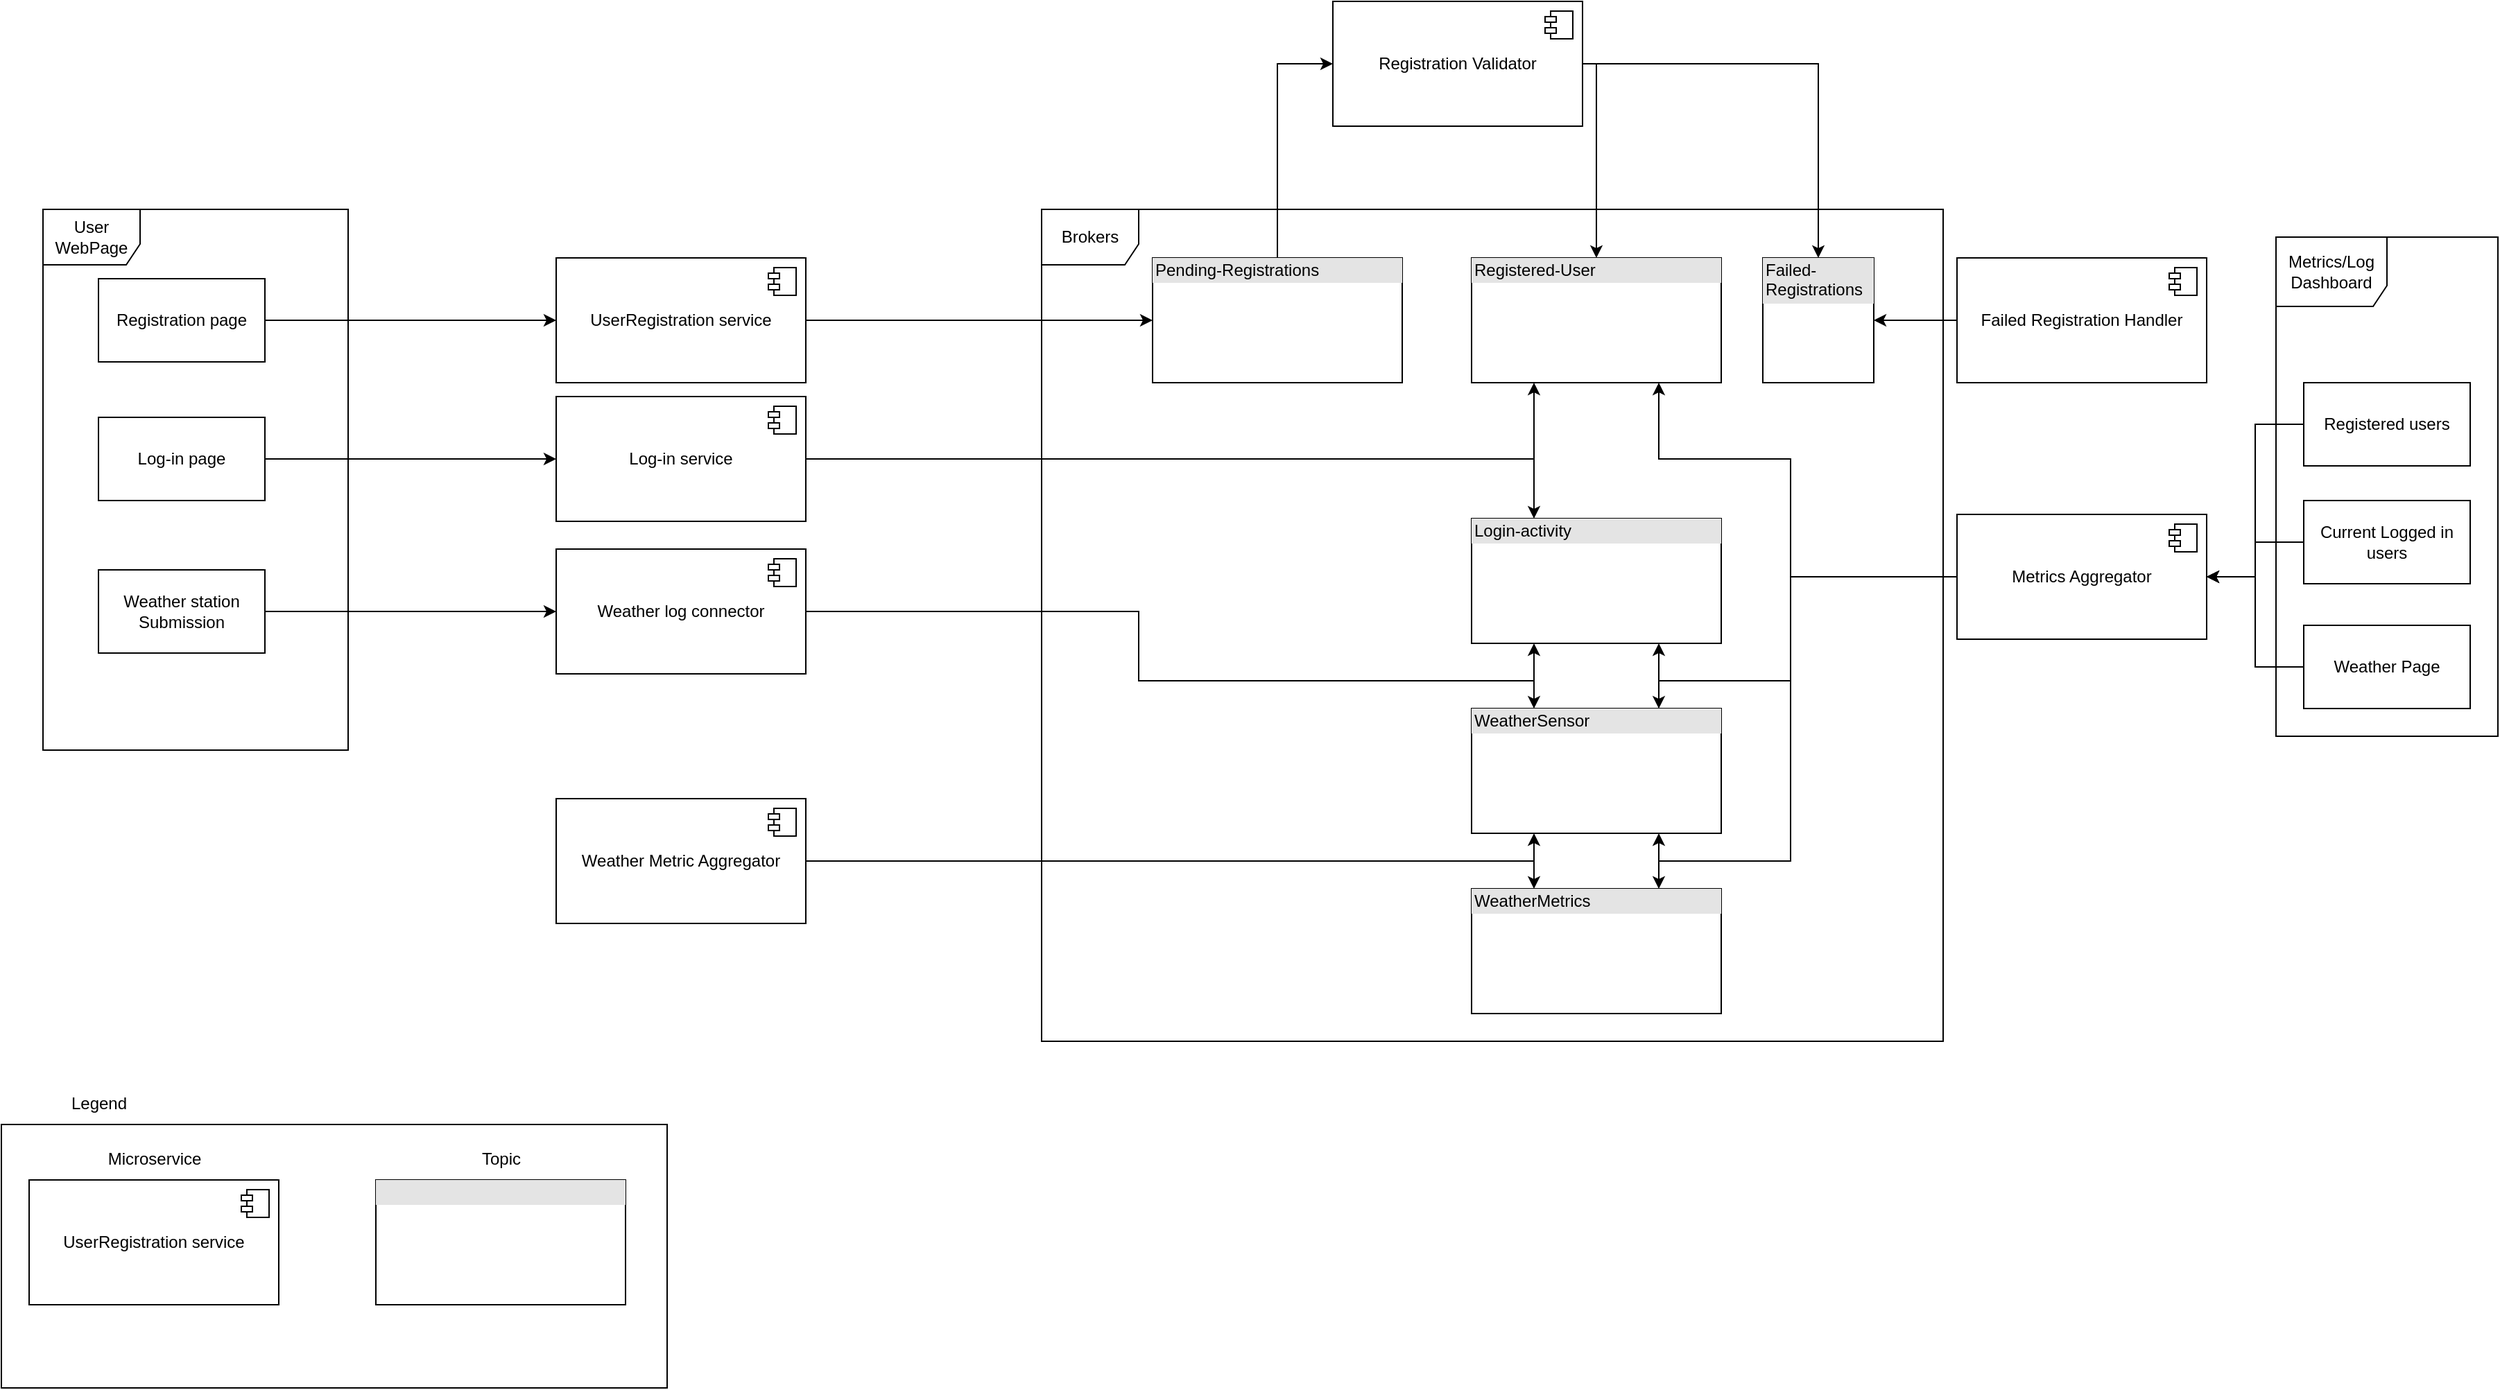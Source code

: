 <mxfile version="21.3.4" type="github" pages="2">
  <diagram name="High-level architecture" id="o5KW_gmwK14Dazc9Kt1i">
    <mxGraphModel dx="2280" dy="1653" grid="1" gridSize="10" guides="1" tooltips="1" connect="1" arrows="1" fold="1" page="1" pageScale="1" pageWidth="850" pageHeight="1100" math="0" shadow="0">
      <root>
        <mxCell id="0" />
        <mxCell id="1" parent="0" />
        <mxCell id="taIFqjmm-IjXkgndWMbO-48" value="" style="rounded=0;whiteSpace=wrap;html=1;" parent="1" vertex="1">
          <mxGeometry x="-350" y="720" width="480" height="190" as="geometry" />
        </mxCell>
        <mxCell id="taIFqjmm-IjXkgndWMbO-28" style="edgeStyle=orthogonalEdgeStyle;rounded=0;orthogonalLoop=1;jettySize=auto;html=1;entryX=0;entryY=0.5;entryDx=0;entryDy=0;" parent="1" source="taIFqjmm-IjXkgndWMbO-4" target="taIFqjmm-IjXkgndWMbO-26" edge="1">
          <mxGeometry relative="1" as="geometry" />
        </mxCell>
        <mxCell id="taIFqjmm-IjXkgndWMbO-4" value="UserRegistration service" style="html=1;dropTarget=0;whiteSpace=wrap;" parent="1" vertex="1">
          <mxGeometry x="50" y="95" width="180" height="90" as="geometry" />
        </mxCell>
        <mxCell id="taIFqjmm-IjXkgndWMbO-5" value="" style="shape=module;jettyWidth=8;jettyHeight=4;" parent="taIFqjmm-IjXkgndWMbO-4" vertex="1">
          <mxGeometry x="1" width="20" height="20" relative="1" as="geometry">
            <mxPoint x="-27" y="7" as="offset" />
          </mxGeometry>
        </mxCell>
        <mxCell id="taIFqjmm-IjXkgndWMbO-34" style="edgeStyle=orthogonalEdgeStyle;rounded=0;orthogonalLoop=1;jettySize=auto;html=1;entryX=0.25;entryY=1;entryDx=0;entryDy=0;" parent="1" source="taIFqjmm-IjXkgndWMbO-6" target="taIFqjmm-IjXkgndWMbO-27" edge="1">
          <mxGeometry relative="1" as="geometry">
            <Array as="points">
              <mxPoint x="755" y="240" />
            </Array>
          </mxGeometry>
        </mxCell>
        <mxCell id="taIFqjmm-IjXkgndWMbO-36" style="edgeStyle=orthogonalEdgeStyle;rounded=0;orthogonalLoop=1;jettySize=auto;html=1;entryX=0.25;entryY=0;entryDx=0;entryDy=0;" parent="1" source="taIFqjmm-IjXkgndWMbO-6" target="taIFqjmm-IjXkgndWMbO-35" edge="1">
          <mxGeometry relative="1" as="geometry" />
        </mxCell>
        <mxCell id="taIFqjmm-IjXkgndWMbO-6" value="Log-in service" style="html=1;dropTarget=0;whiteSpace=wrap;" parent="1" vertex="1">
          <mxGeometry x="50" y="195" width="180" height="90" as="geometry" />
        </mxCell>
        <mxCell id="taIFqjmm-IjXkgndWMbO-7" value="" style="shape=module;jettyWidth=8;jettyHeight=4;" parent="taIFqjmm-IjXkgndWMbO-6" vertex="1">
          <mxGeometry x="1" width="20" height="20" relative="1" as="geometry">
            <mxPoint x="-27" y="7" as="offset" />
          </mxGeometry>
        </mxCell>
        <mxCell id="taIFqjmm-IjXkgndWMbO-9" value="User&lt;br&gt;WebPage" style="shape=umlFrame;whiteSpace=wrap;html=1;pointerEvents=0;width=70;height=40;" parent="1" vertex="1">
          <mxGeometry x="-320" y="60" width="220" height="390" as="geometry" />
        </mxCell>
        <mxCell id="taIFqjmm-IjXkgndWMbO-18" style="edgeStyle=orthogonalEdgeStyle;rounded=0;orthogonalLoop=1;jettySize=auto;html=1;" parent="1" source="taIFqjmm-IjXkgndWMbO-10" target="taIFqjmm-IjXkgndWMbO-4" edge="1">
          <mxGeometry relative="1" as="geometry" />
        </mxCell>
        <mxCell id="taIFqjmm-IjXkgndWMbO-10" value="Registration page" style="rounded=0;whiteSpace=wrap;html=1;" parent="1" vertex="1">
          <mxGeometry x="-280" y="110" width="120" height="60" as="geometry" />
        </mxCell>
        <mxCell id="taIFqjmm-IjXkgndWMbO-11" value="Metrics/Log&lt;br&gt;Dashboard" style="shape=umlFrame;whiteSpace=wrap;html=1;pointerEvents=0;width=80;height=50;" parent="1" vertex="1">
          <mxGeometry x="1290" y="80" width="160" height="360" as="geometry" />
        </mxCell>
        <mxCell id="taIFqjmm-IjXkgndWMbO-17" style="edgeStyle=orthogonalEdgeStyle;rounded=0;orthogonalLoop=1;jettySize=auto;html=1;entryX=0;entryY=0.5;entryDx=0;entryDy=0;" parent="1" source="taIFqjmm-IjXkgndWMbO-12" target="taIFqjmm-IjXkgndWMbO-6" edge="1">
          <mxGeometry relative="1" as="geometry" />
        </mxCell>
        <mxCell id="taIFqjmm-IjXkgndWMbO-12" value="Log-in page" style="rounded=0;whiteSpace=wrap;html=1;" parent="1" vertex="1">
          <mxGeometry x="-280" y="210" width="120" height="60" as="geometry" />
        </mxCell>
        <mxCell id="taIFqjmm-IjXkgndWMbO-16" style="edgeStyle=orthogonalEdgeStyle;rounded=0;orthogonalLoop=1;jettySize=auto;html=1;" parent="1" source="taIFqjmm-IjXkgndWMbO-13" target="taIFqjmm-IjXkgndWMbO-14" edge="1">
          <mxGeometry relative="1" as="geometry" />
        </mxCell>
        <mxCell id="taIFqjmm-IjXkgndWMbO-13" value="Weather station Submission" style="rounded=0;whiteSpace=wrap;html=1;" parent="1" vertex="1">
          <mxGeometry x="-280" y="320" width="120" height="60" as="geometry" />
        </mxCell>
        <mxCell id="taIFqjmm-IjXkgndWMbO-38" style="edgeStyle=orthogonalEdgeStyle;rounded=0;orthogonalLoop=1;jettySize=auto;html=1;entryX=0.25;entryY=1;entryDx=0;entryDy=0;" parent="1" source="taIFqjmm-IjXkgndWMbO-14" target="taIFqjmm-IjXkgndWMbO-35" edge="1">
          <mxGeometry relative="1" as="geometry">
            <Array as="points">
              <mxPoint x="470" y="350" />
              <mxPoint x="470" y="400" />
              <mxPoint x="755" y="400" />
            </Array>
          </mxGeometry>
        </mxCell>
        <mxCell id="taIFqjmm-IjXkgndWMbO-39" style="edgeStyle=orthogonalEdgeStyle;rounded=0;orthogonalLoop=1;jettySize=auto;html=1;entryX=0.25;entryY=0;entryDx=0;entryDy=0;" parent="1" source="taIFqjmm-IjXkgndWMbO-14" target="taIFqjmm-IjXkgndWMbO-37" edge="1">
          <mxGeometry relative="1" as="geometry">
            <Array as="points">
              <mxPoint x="470" y="350" />
              <mxPoint x="470" y="400" />
              <mxPoint x="755" y="400" />
            </Array>
          </mxGeometry>
        </mxCell>
        <mxCell id="taIFqjmm-IjXkgndWMbO-14" value="Weather log connector" style="html=1;dropTarget=0;whiteSpace=wrap;" parent="1" vertex="1">
          <mxGeometry x="50" y="305" width="180" height="90" as="geometry" />
        </mxCell>
        <mxCell id="taIFqjmm-IjXkgndWMbO-15" value="" style="shape=module;jettyWidth=8;jettyHeight=4;" parent="taIFqjmm-IjXkgndWMbO-14" vertex="1">
          <mxGeometry x="1" width="20" height="20" relative="1" as="geometry">
            <mxPoint x="-27" y="7" as="offset" />
          </mxGeometry>
        </mxCell>
        <mxCell id="taIFqjmm-IjXkgndWMbO-19" value="&lt;div style=&quot;box-sizing:border-box;width:100%;background:#e4e4e4;padding:2px;&quot;&gt;&lt;br&gt;&lt;/div&gt;" style="verticalAlign=top;align=left;overflow=fill;html=1;whiteSpace=wrap;" parent="1" vertex="1">
          <mxGeometry x="-80" y="760" width="180" height="90" as="geometry" />
        </mxCell>
        <mxCell id="taIFqjmm-IjXkgndWMbO-20" value="UserRegistration service" style="html=1;dropTarget=0;whiteSpace=wrap;" parent="1" vertex="1">
          <mxGeometry x="-330" y="760" width="180" height="90" as="geometry" />
        </mxCell>
        <mxCell id="taIFqjmm-IjXkgndWMbO-21" value="" style="shape=module;jettyWidth=8;jettyHeight=4;" parent="taIFqjmm-IjXkgndWMbO-20" vertex="1">
          <mxGeometry x="1" width="20" height="20" relative="1" as="geometry">
            <mxPoint x="-27" y="7" as="offset" />
          </mxGeometry>
        </mxCell>
        <mxCell id="taIFqjmm-IjXkgndWMbO-22" value="Topic" style="text;html=1;align=center;verticalAlign=middle;resizable=0;points=[];autosize=1;strokeColor=none;fillColor=none;" parent="1" vertex="1">
          <mxGeometry x="-15" y="730" width="50" height="30" as="geometry" />
        </mxCell>
        <mxCell id="taIFqjmm-IjXkgndWMbO-23" value="Microservice" style="text;html=1;align=center;verticalAlign=middle;resizable=0;points=[];autosize=1;strokeColor=none;fillColor=none;" parent="1" vertex="1">
          <mxGeometry x="-285" y="730" width="90" height="30" as="geometry" />
        </mxCell>
        <mxCell id="taIFqjmm-IjXkgndWMbO-25" value="Brokers" style="shape=umlFrame;whiteSpace=wrap;html=1;pointerEvents=0;width=70;height=40;" parent="1" vertex="1">
          <mxGeometry x="400" y="60" width="650" height="600" as="geometry" />
        </mxCell>
        <mxCell id="taIFqjmm-IjXkgndWMbO-31" style="edgeStyle=orthogonalEdgeStyle;rounded=0;orthogonalLoop=1;jettySize=auto;html=1;entryX=0;entryY=0.5;entryDx=0;entryDy=0;" parent="1" source="taIFqjmm-IjXkgndWMbO-26" target="taIFqjmm-IjXkgndWMbO-29" edge="1">
          <mxGeometry relative="1" as="geometry" />
        </mxCell>
        <mxCell id="taIFqjmm-IjXkgndWMbO-26" value="&lt;div style=&quot;box-sizing:border-box;width:100%;background:#e4e4e4;padding:2px;&quot;&gt;Pending-Registrations&lt;/div&gt;" style="verticalAlign=top;align=left;overflow=fill;html=1;whiteSpace=wrap;" parent="1" vertex="1">
          <mxGeometry x="480" y="95" width="180" height="90" as="geometry" />
        </mxCell>
        <mxCell id="taIFqjmm-IjXkgndWMbO-27" value="&lt;div style=&quot;box-sizing:border-box;width:100%;background:#e4e4e4;padding:2px;&quot;&gt;Registered-User&lt;/div&gt;" style="verticalAlign=top;align=left;overflow=fill;html=1;whiteSpace=wrap;" parent="1" vertex="1">
          <mxGeometry x="710" y="95" width="180" height="90" as="geometry" />
        </mxCell>
        <mxCell id="taIFqjmm-IjXkgndWMbO-32" style="edgeStyle=orthogonalEdgeStyle;rounded=0;orthogonalLoop=1;jettySize=auto;html=1;" parent="1" source="taIFqjmm-IjXkgndWMbO-29" target="taIFqjmm-IjXkgndWMbO-27" edge="1">
          <mxGeometry relative="1" as="geometry">
            <Array as="points">
              <mxPoint x="800" y="-45" />
            </Array>
          </mxGeometry>
        </mxCell>
        <mxCell id="P2h2nq67WLhF7IXcXq87-2" style="edgeStyle=orthogonalEdgeStyle;rounded=0;orthogonalLoop=1;jettySize=auto;html=1;entryX=0.5;entryY=0;entryDx=0;entryDy=0;" edge="1" parent="1" source="taIFqjmm-IjXkgndWMbO-29" target="P2h2nq67WLhF7IXcXq87-1">
          <mxGeometry relative="1" as="geometry" />
        </mxCell>
        <mxCell id="taIFqjmm-IjXkgndWMbO-29" value="Registration Validator" style="html=1;dropTarget=0;whiteSpace=wrap;" parent="1" vertex="1">
          <mxGeometry x="610" y="-90" width="180" height="90" as="geometry" />
        </mxCell>
        <mxCell id="taIFqjmm-IjXkgndWMbO-30" value="" style="shape=module;jettyWidth=8;jettyHeight=4;" parent="taIFqjmm-IjXkgndWMbO-29" vertex="1">
          <mxGeometry x="1" width="20" height="20" relative="1" as="geometry">
            <mxPoint x="-27" y="7" as="offset" />
          </mxGeometry>
        </mxCell>
        <mxCell id="taIFqjmm-IjXkgndWMbO-35" value="&lt;div style=&quot;box-sizing:border-box;width:100%;background:#e4e4e4;padding:2px;&quot;&gt;Login-activity&lt;/div&gt;" style="verticalAlign=top;align=left;overflow=fill;html=1;whiteSpace=wrap;" parent="1" vertex="1">
          <mxGeometry x="710" y="283" width="180" height="90" as="geometry" />
        </mxCell>
        <mxCell id="taIFqjmm-IjXkgndWMbO-37" value="&lt;div style=&quot;box-sizing:border-box;width:100%;background:#e4e4e4;padding:2px;&quot;&gt;WeatherSensor&lt;/div&gt;" style="verticalAlign=top;align=left;overflow=fill;html=1;whiteSpace=wrap;" parent="1" vertex="1">
          <mxGeometry x="710" y="420" width="180" height="90" as="geometry" />
        </mxCell>
        <mxCell id="taIFqjmm-IjXkgndWMbO-42" style="edgeStyle=orthogonalEdgeStyle;rounded=0;orthogonalLoop=1;jettySize=auto;html=1;entryX=0.75;entryY=0;entryDx=0;entryDy=0;" parent="1" source="taIFqjmm-IjXkgndWMbO-40" target="taIFqjmm-IjXkgndWMbO-37" edge="1">
          <mxGeometry relative="1" as="geometry">
            <Array as="points">
              <mxPoint x="940" y="325" />
              <mxPoint x="940" y="400" />
              <mxPoint x="845" y="400" />
            </Array>
          </mxGeometry>
        </mxCell>
        <mxCell id="taIFqjmm-IjXkgndWMbO-43" style="edgeStyle=orthogonalEdgeStyle;rounded=0;orthogonalLoop=1;jettySize=auto;html=1;entryX=0.75;entryY=1;entryDx=0;entryDy=0;" parent="1" source="taIFqjmm-IjXkgndWMbO-40" target="taIFqjmm-IjXkgndWMbO-35" edge="1">
          <mxGeometry relative="1" as="geometry">
            <Array as="points">
              <mxPoint x="940" y="325" />
              <mxPoint x="940" y="400" />
              <mxPoint x="845" y="400" />
            </Array>
          </mxGeometry>
        </mxCell>
        <mxCell id="taIFqjmm-IjXkgndWMbO-44" style="edgeStyle=orthogonalEdgeStyle;rounded=0;orthogonalLoop=1;jettySize=auto;html=1;entryX=0.75;entryY=1;entryDx=0;entryDy=0;" parent="1" source="taIFqjmm-IjXkgndWMbO-40" target="taIFqjmm-IjXkgndWMbO-27" edge="1">
          <mxGeometry relative="1" as="geometry">
            <Array as="points">
              <mxPoint x="940" y="325" />
              <mxPoint x="940" y="240" />
              <mxPoint x="845" y="240" />
            </Array>
          </mxGeometry>
        </mxCell>
        <mxCell id="h68zcc7ItVI-fthzScfV-8" style="edgeStyle=orthogonalEdgeStyle;rounded=0;orthogonalLoop=1;jettySize=auto;html=1;entryX=0.75;entryY=0;entryDx=0;entryDy=0;" edge="1" parent="1" source="taIFqjmm-IjXkgndWMbO-40" target="h68zcc7ItVI-fthzScfV-3">
          <mxGeometry relative="1" as="geometry">
            <Array as="points">
              <mxPoint x="940" y="325" />
              <mxPoint x="940" y="530" />
              <mxPoint x="845" y="530" />
            </Array>
          </mxGeometry>
        </mxCell>
        <mxCell id="h68zcc7ItVI-fthzScfV-9" style="edgeStyle=orthogonalEdgeStyle;rounded=0;orthogonalLoop=1;jettySize=auto;html=1;entryX=0.75;entryY=1;entryDx=0;entryDy=0;" edge="1" parent="1" source="taIFqjmm-IjXkgndWMbO-40" target="taIFqjmm-IjXkgndWMbO-37">
          <mxGeometry relative="1" as="geometry">
            <Array as="points">
              <mxPoint x="940" y="325" />
              <mxPoint x="940" y="530" />
              <mxPoint x="845" y="530" />
            </Array>
          </mxGeometry>
        </mxCell>
        <mxCell id="taIFqjmm-IjXkgndWMbO-40" value="Metrics Aggregator" style="html=1;dropTarget=0;whiteSpace=wrap;" parent="1" vertex="1">
          <mxGeometry x="1060" y="280" width="180" height="90" as="geometry" />
        </mxCell>
        <mxCell id="taIFqjmm-IjXkgndWMbO-41" value="" style="shape=module;jettyWidth=8;jettyHeight=4;" parent="taIFqjmm-IjXkgndWMbO-40" vertex="1">
          <mxGeometry x="1" width="20" height="20" relative="1" as="geometry">
            <mxPoint x="-27" y="7" as="offset" />
          </mxGeometry>
        </mxCell>
        <mxCell id="taIFqjmm-IjXkgndWMbO-53" style="edgeStyle=orthogonalEdgeStyle;rounded=0;orthogonalLoop=1;jettySize=auto;html=1;entryX=1;entryY=0.5;entryDx=0;entryDy=0;" parent="1" source="taIFqjmm-IjXkgndWMbO-45" target="taIFqjmm-IjXkgndWMbO-40" edge="1">
          <mxGeometry relative="1" as="geometry" />
        </mxCell>
        <mxCell id="taIFqjmm-IjXkgndWMbO-45" value="Weather Page" style="rounded=0;whiteSpace=wrap;html=1;" parent="1" vertex="1">
          <mxGeometry x="1310" y="360" width="120" height="60" as="geometry" />
        </mxCell>
        <mxCell id="taIFqjmm-IjXkgndWMbO-52" style="edgeStyle=orthogonalEdgeStyle;rounded=0;orthogonalLoop=1;jettySize=auto;html=1;entryX=1;entryY=0.5;entryDx=0;entryDy=0;" parent="1" source="taIFqjmm-IjXkgndWMbO-46" target="taIFqjmm-IjXkgndWMbO-40" edge="1">
          <mxGeometry relative="1" as="geometry" />
        </mxCell>
        <mxCell id="taIFqjmm-IjXkgndWMbO-46" value="Current Logged in users" style="rounded=0;whiteSpace=wrap;html=1;" parent="1" vertex="1">
          <mxGeometry x="1310" y="270" width="120" height="60" as="geometry" />
        </mxCell>
        <mxCell id="taIFqjmm-IjXkgndWMbO-51" style="edgeStyle=orthogonalEdgeStyle;rounded=0;orthogonalLoop=1;jettySize=auto;html=1;entryX=1;entryY=0.5;entryDx=0;entryDy=0;" parent="1" source="taIFqjmm-IjXkgndWMbO-47" target="taIFqjmm-IjXkgndWMbO-40" edge="1">
          <mxGeometry relative="1" as="geometry" />
        </mxCell>
        <mxCell id="taIFqjmm-IjXkgndWMbO-47" value="Registered users" style="rounded=0;whiteSpace=wrap;html=1;" parent="1" vertex="1">
          <mxGeometry x="1310" y="185" width="120" height="60" as="geometry" />
        </mxCell>
        <mxCell id="taIFqjmm-IjXkgndWMbO-49" value="Legend" style="text;html=1;align=center;verticalAlign=middle;resizable=0;points=[];autosize=1;strokeColor=none;fillColor=none;" parent="1" vertex="1">
          <mxGeometry x="-310" y="690" width="60" height="30" as="geometry" />
        </mxCell>
        <mxCell id="h68zcc7ItVI-fthzScfV-6" style="edgeStyle=orthogonalEdgeStyle;rounded=0;orthogonalLoop=1;jettySize=auto;html=1;entryX=0.25;entryY=0;entryDx=0;entryDy=0;" edge="1" parent="1" source="h68zcc7ItVI-fthzScfV-1" target="h68zcc7ItVI-fthzScfV-3">
          <mxGeometry relative="1" as="geometry" />
        </mxCell>
        <mxCell id="h68zcc7ItVI-fthzScfV-7" style="edgeStyle=orthogonalEdgeStyle;rounded=0;orthogonalLoop=1;jettySize=auto;html=1;entryX=0.25;entryY=1;entryDx=0;entryDy=0;" edge="1" parent="1" source="h68zcc7ItVI-fthzScfV-1" target="taIFqjmm-IjXkgndWMbO-37">
          <mxGeometry relative="1" as="geometry" />
        </mxCell>
        <mxCell id="h68zcc7ItVI-fthzScfV-1" value="Weather Metric Aggregator" style="html=1;dropTarget=0;whiteSpace=wrap;" vertex="1" parent="1">
          <mxGeometry x="50" y="485" width="180" height="90" as="geometry" />
        </mxCell>
        <mxCell id="h68zcc7ItVI-fthzScfV-2" value="" style="shape=module;jettyWidth=8;jettyHeight=4;" vertex="1" parent="h68zcc7ItVI-fthzScfV-1">
          <mxGeometry x="1" width="20" height="20" relative="1" as="geometry">
            <mxPoint x="-27" y="7" as="offset" />
          </mxGeometry>
        </mxCell>
        <mxCell id="h68zcc7ItVI-fthzScfV-3" value="&lt;div style=&quot;box-sizing:border-box;width:100%;background:#e4e4e4;padding:2px;&quot;&gt;WeatherMetrics&lt;/div&gt;" style="verticalAlign=top;align=left;overflow=fill;html=1;whiteSpace=wrap;" vertex="1" parent="1">
          <mxGeometry x="710" y="550" width="180" height="90" as="geometry" />
        </mxCell>
        <mxCell id="P2h2nq67WLhF7IXcXq87-1" value="&lt;div style=&quot;box-sizing:border-box;width:100%;background:#e4e4e4;padding:2px;&quot;&gt;Failed-Registrations&lt;/div&gt;" style="verticalAlign=top;align=left;overflow=fill;html=1;whiteSpace=wrap;" vertex="1" parent="1">
          <mxGeometry x="920" y="95" width="80" height="90" as="geometry" />
        </mxCell>
        <mxCell id="P2h2nq67WLhF7IXcXq87-5" style="edgeStyle=orthogonalEdgeStyle;rounded=0;orthogonalLoop=1;jettySize=auto;html=1;entryX=1;entryY=0.5;entryDx=0;entryDy=0;" edge="1" parent="1" source="P2h2nq67WLhF7IXcXq87-3" target="P2h2nq67WLhF7IXcXq87-1">
          <mxGeometry relative="1" as="geometry" />
        </mxCell>
        <mxCell id="P2h2nq67WLhF7IXcXq87-3" value="Failed Registration Handler" style="html=1;dropTarget=0;whiteSpace=wrap;" vertex="1" parent="1">
          <mxGeometry x="1060" y="95" width="180" height="90" as="geometry" />
        </mxCell>
        <mxCell id="P2h2nq67WLhF7IXcXq87-4" value="" style="shape=module;jettyWidth=8;jettyHeight=4;" vertex="1" parent="P2h2nq67WLhF7IXcXq87-3">
          <mxGeometry x="1" width="20" height="20" relative="1" as="geometry">
            <mxPoint x="-27" y="7" as="offset" />
          </mxGeometry>
        </mxCell>
      </root>
    </mxGraphModel>
  </diagram>
  <diagram id="XZglzn3C_e6sfXfPkdVR" name="Schema registry">
    <mxGraphModel dx="521" dy="567" grid="1" gridSize="10" guides="1" tooltips="1" connect="1" arrows="1" fold="1" page="1" pageScale="1" pageWidth="827" pageHeight="1169" math="0" shadow="0">
      <root>
        <mxCell id="0" />
        <mxCell id="1" parent="0" />
        <mxCell id="O3PIclI0MFzvjOjpQG2B-1" value="&lt;div style=&quot;box-sizing:border-box;width:100%;background:#e4e4e4;padding:2px;&quot;&gt;pending-users&lt;/div&gt;&lt;table style=&quot;width:100%;font-size:1em;&quot; cellpadding=&quot;2&quot; cellspacing=&quot;0&quot;&gt;&lt;tbody&gt;&lt;tr&gt;&lt;td&gt;Key&lt;/td&gt;&lt;td&gt;UserID&lt;/td&gt;&lt;/tr&gt;&lt;tr&gt;&lt;td&gt;Value&lt;/td&gt;&lt;td&gt;UserName&lt;/td&gt;&lt;/tr&gt;&lt;tr&gt;&lt;td&gt;&lt;/td&gt;&lt;td&gt;Email&lt;br&gt;Password&lt;br&gt;Location&lt;/td&gt;&lt;/tr&gt;&lt;/tbody&gt;&lt;/table&gt;" style="verticalAlign=top;align=left;overflow=fill;html=1;whiteSpace=wrap;" vertex="1" parent="1">
          <mxGeometry x="130" y="218" width="180" height="100" as="geometry" />
        </mxCell>
        <mxCell id="u3JPMyTfwZX3EBWZW2k6-1" value="&lt;div style=&quot;box-sizing:border-box;width:100%;background:#e4e4e4;padding:2px;&quot;&gt;registered-users&lt;/div&gt;&lt;table style=&quot;width:100%;font-size:1em;&quot; cellpadding=&quot;2&quot; cellspacing=&quot;0&quot;&gt;&lt;tbody&gt;&lt;tr&gt;&lt;td&gt;Key&lt;/td&gt;&lt;td&gt;UserID&lt;/td&gt;&lt;/tr&gt;&lt;tr&gt;&lt;td&gt;Value&lt;/td&gt;&lt;td&gt;UserName&lt;/td&gt;&lt;/tr&gt;&lt;tr&gt;&lt;td&gt;&lt;/td&gt;&lt;td&gt;Email&lt;br&gt;Password&lt;br&gt;Location&lt;/td&gt;&lt;/tr&gt;&lt;/tbody&gt;&lt;/table&gt;" style="verticalAlign=top;align=left;overflow=fill;html=1;whiteSpace=wrap;strokeColor=default;" vertex="1" parent="1">
          <mxGeometry x="400" y="219" width="180" height="100" as="geometry" />
        </mxCell>
        <mxCell id="CupqvPhui1myRqAazdWt-1" value="&lt;div style=&quot;box-sizing:border-box;width:100%;background:#e4e4e4;padding:2px;&quot;&gt;login-activity&lt;/div&gt;&lt;table style=&quot;width:100%;font-size:1em;&quot; cellpadding=&quot;2&quot; cellspacing=&quot;0&quot;&gt;&lt;tbody&gt;&lt;tr&gt;&lt;td&gt;Key&lt;/td&gt;&lt;td&gt;UserID&lt;/td&gt;&lt;/tr&gt;&lt;tr&gt;&lt;td&gt;Value&lt;/td&gt;&lt;td&gt;isValidated&lt;/td&gt;&lt;/tr&gt;&lt;tr&gt;&lt;td&gt;&lt;/td&gt;&lt;td&gt;&lt;br&gt;&lt;/td&gt;&lt;/tr&gt;&lt;/tbody&gt;&lt;/table&gt;" style="verticalAlign=top;align=left;overflow=fill;html=1;whiteSpace=wrap;" vertex="1" parent="1">
          <mxGeometry x="640" y="229" width="180" height="90" as="geometry" />
        </mxCell>
      </root>
    </mxGraphModel>
  </diagram>
</mxfile>
